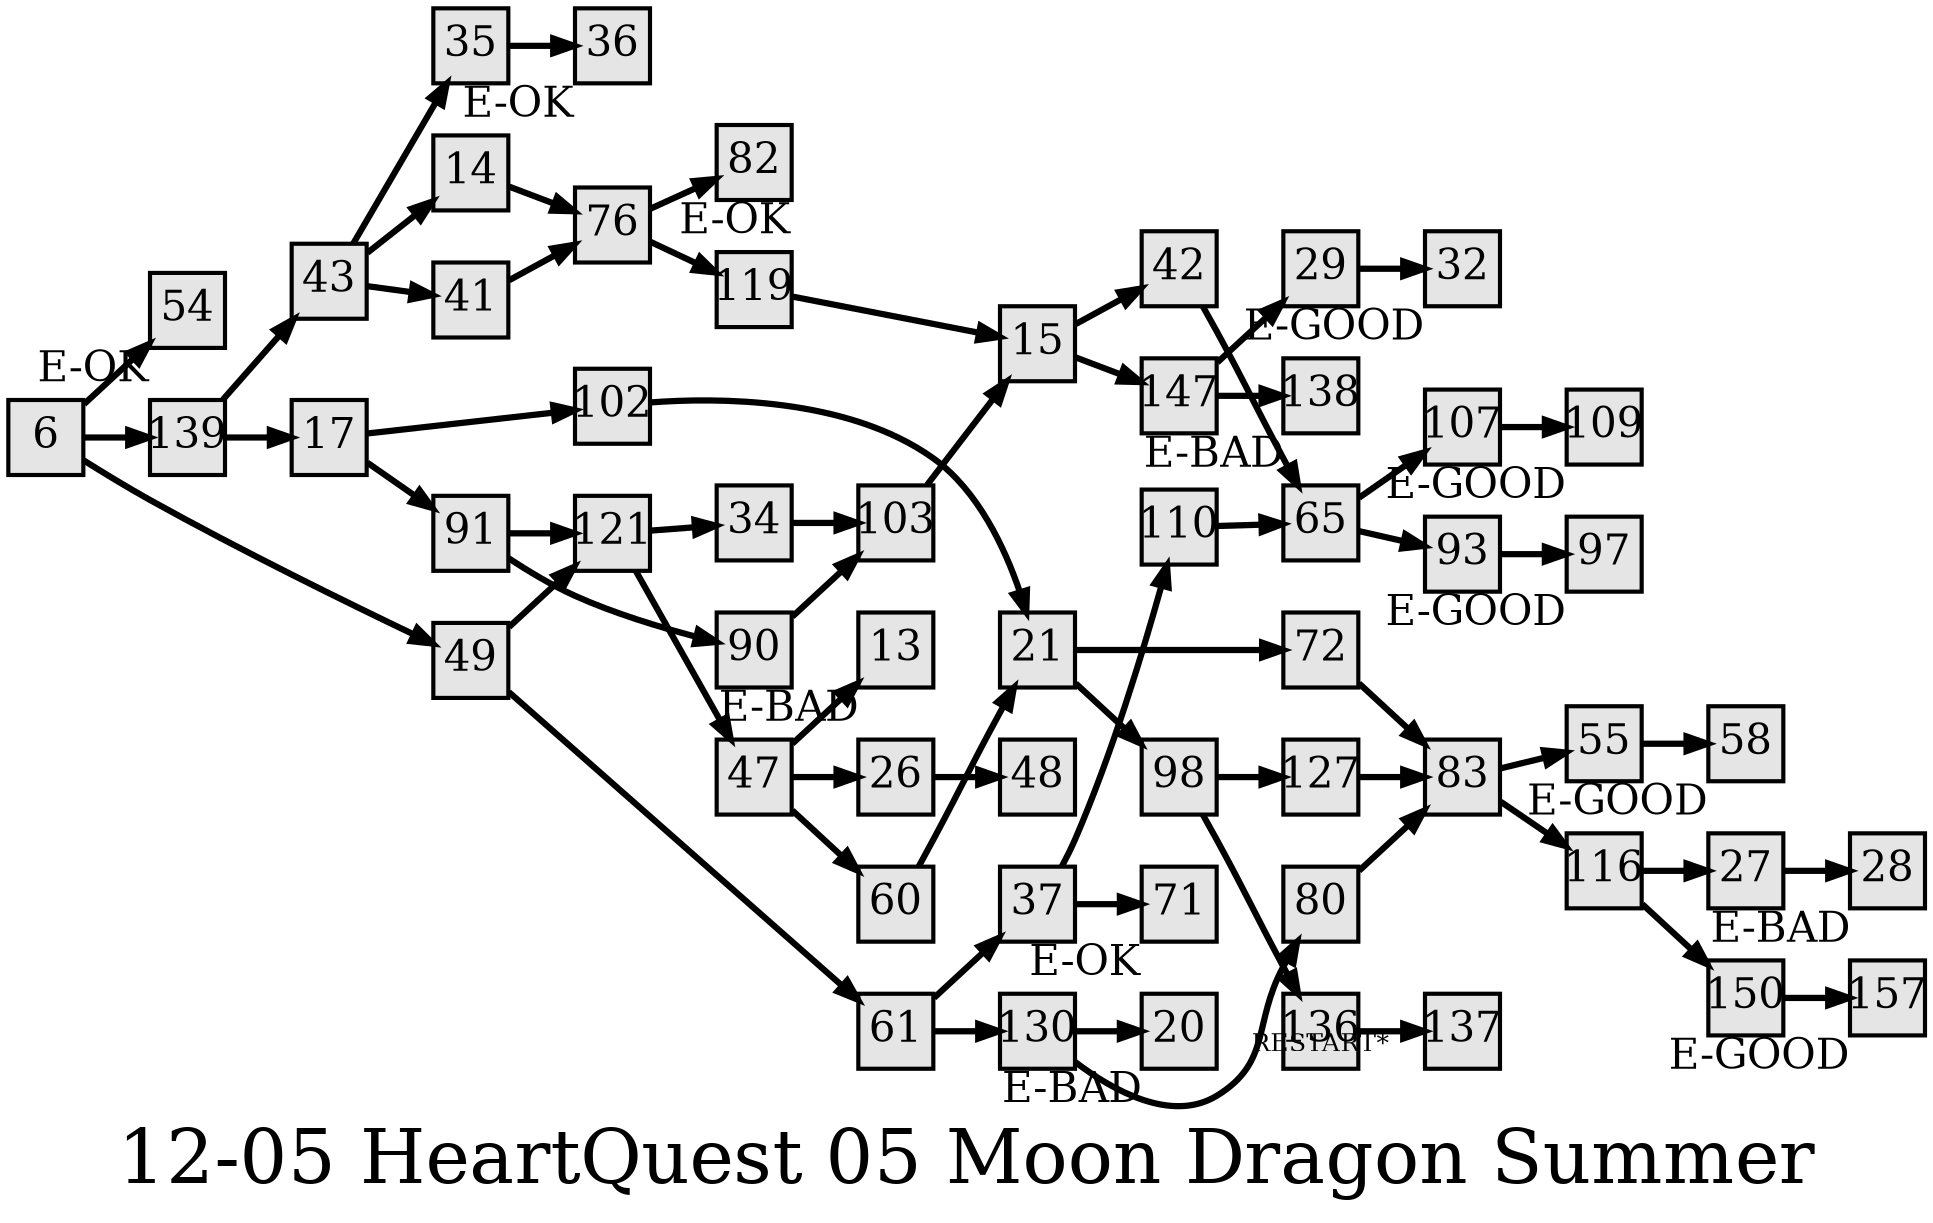 digraph g{
  graph [ label="12-05 HeartQuest 05 Moon Dragon Summer" rankdir=LR, ordering=out, fontsize=36, nodesep="0.35", ranksep="0.45"];
  node  [shape=rect, penwidth=2, fontsize=20, style=filled, fillcolor=grey90, margin="0,0", labelfloat=true, regular=true, fixedsize=true];
  edge  [labelfloat=true, penwidth=3, fontsize=12];
  // ---;
  // group  : Katz;
  // id     :;
  // gbid   :;
  // series :;
  // title  :;
  // author :;
  // credit:;
  // - name : Juliet Way-Henthorne;
  // role : encoder;
  // date : 2017-09-08;
  // - name : Jeremy Douglass;
  // role : editor;
  // date : 2017-10-19;
  // render:;
  // - name   : ?;
  // styles : ?;
  // engine : dot;
  // comment: >;
  
  // ---;
  
  // From | To | Label;
  
  6 -> 54;
  6 -> 139;
  6 -> 49;
  13	[ xlabel="E-BAD" ];
  14 -> 76;
  15 -> 42;
  15 -> 147;
  17 -> 102;
  17 -> 91;
  20	[ xlabel="E-BAD" ];
  21 -> 72;
  21 -> 98;
  26 -> 48;
  27 -> 28;
  28	[ xlabel="E-BAD" ];
  29 -> 32;
  32	[ xlabel="E-GOOD" ];	// ROMANCE
  34 -> 103;
  35 -> 36;
  36	[ xlabel="E-OK" ];
  37 -> 110;
  37 -> 71;
  41 -> 76;
  42 -> 65;
  43 -> 35;
  43 -> 14;
  43 -> 41;
  47 -> 13;
  47 -> 26;
  47 -> 60;
  49 -> 121;
  49 -> 61;
  54	[ xlabel="E-OK" ];
  55 -> 58;
  58	[ xlabel="E-GOOD" ];
  60 -> 21;
  61 -> 37;
  61 -> 130;
  65 -> 107;
  65 -> 93;
  71	[ xlabel="E-OK" ];
  72 -> 83;
  76 -> 119;
  76 -> 82;
  80 -> 83;
  82	[ xlabel="E-OK" ];
  83 -> 55;
  83 -> 116;
  90 -> 103;
  91 -> 121;
  91 -> 90;
  93 -> 97;
  97	[ xlabel="E-GOOD" ];	// ROMANCE
  98 -> 127;
  98 -> 136;
  102 -> 21;
  103 -> 15;
  107 -> 109;
  109	[ xlabel="E-GOOD" ];	// ROMANCE
  110 -> 65;
  116 -> 27;
  116 -> 150;
  119 -> 15;
  121 -> 34;
  121 -> 47;
  127 -> 83;
  130 -> 20;
  130 -> 80;
  136 -> 137	[ xlabel="RESTART*" ];
  138	[ xlabel="E-BAD" ];
  139 -> 43;
  139 -> 17;
  147 -> 29;
  147 -> 138;
  150 -> 157;
  157	[ xlabel="E-GOOD" ];	// ROMANCE
}

